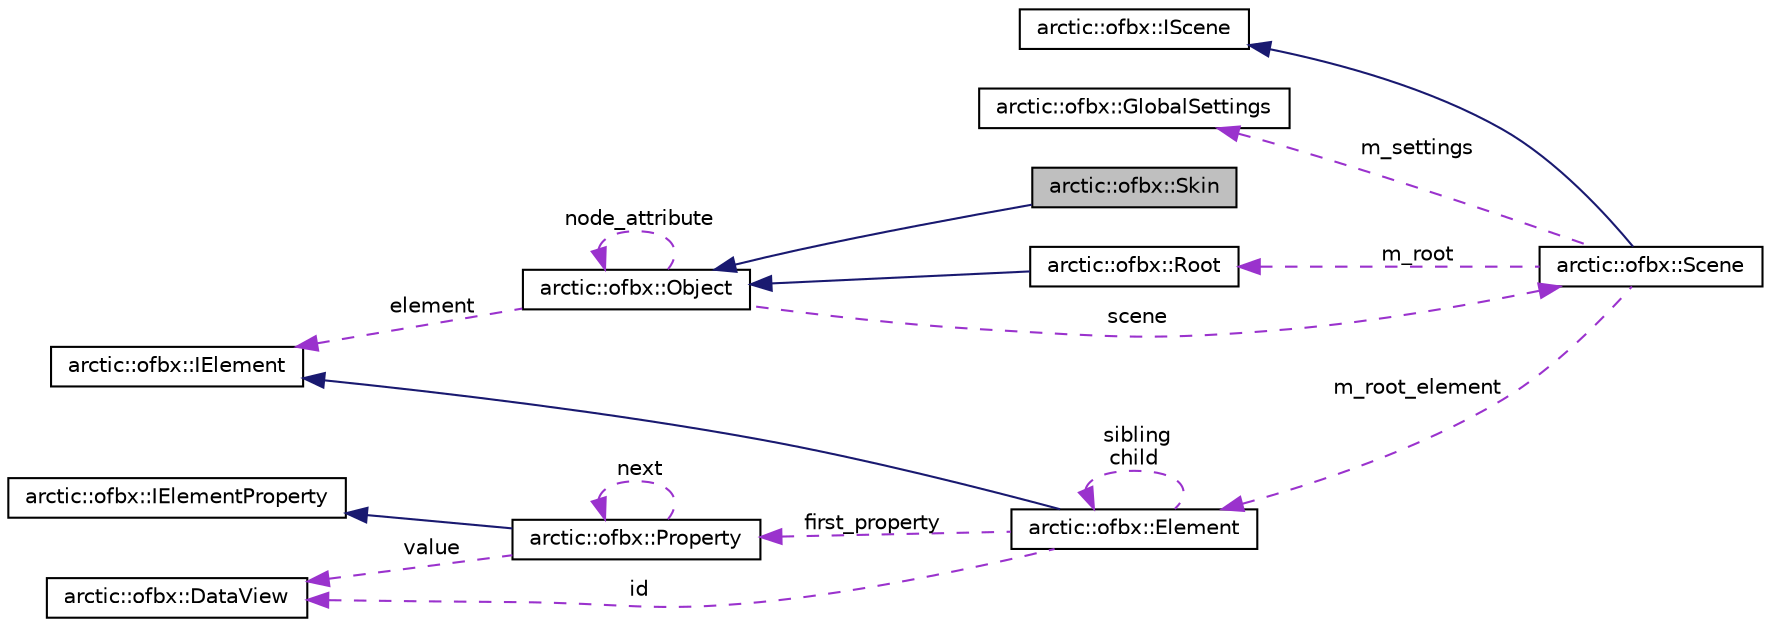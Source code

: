 digraph "arctic::ofbx::Skin"
{
 // LATEX_PDF_SIZE
  edge [fontname="Helvetica",fontsize="10",labelfontname="Helvetica",labelfontsize="10"];
  node [fontname="Helvetica",fontsize="10",shape=record];
  rankdir="LR";
  Node3 [label="arctic::ofbx::Skin",height=0.2,width=0.4,color="black", fillcolor="grey75", style="filled", fontcolor="black",tooltip=" "];
  Node4 -> Node3 [dir="back",color="midnightblue",fontsize="10",style="solid",fontname="Helvetica"];
  Node4 [label="arctic::ofbx::Object",height=0.2,width=0.4,color="black", fillcolor="white", style="filled",URL="$structarctic_1_1ofbx_1_1_object.html",tooltip=" "];
  Node5 -> Node4 [dir="back",color="darkorchid3",fontsize="10",style="dashed",label=" scene" ,fontname="Helvetica"];
  Node5 [label="arctic::ofbx::Scene",height=0.2,width=0.4,color="black", fillcolor="white", style="filled",URL="$structarctic_1_1ofbx_1_1_scene.html",tooltip=" "];
  Node6 -> Node5 [dir="back",color="midnightblue",fontsize="10",style="solid",fontname="Helvetica"];
  Node6 [label="arctic::ofbx::IScene",height=0.2,width=0.4,color="black", fillcolor="white", style="filled",URL="$structarctic_1_1ofbx_1_1_i_scene.html",tooltip=" "];
  Node7 -> Node5 [dir="back",color="darkorchid3",fontsize="10",style="dashed",label=" m_root" ,fontname="Helvetica"];
  Node7 [label="arctic::ofbx::Root",height=0.2,width=0.4,color="black", fillcolor="white", style="filled",URL="$structarctic_1_1ofbx_1_1_root.html",tooltip=" "];
  Node4 -> Node7 [dir="back",color="midnightblue",fontsize="10",style="solid",fontname="Helvetica"];
  Node8 -> Node5 [dir="back",color="darkorchid3",fontsize="10",style="dashed",label=" m_settings" ,fontname="Helvetica"];
  Node8 [label="arctic::ofbx::GlobalSettings",height=0.2,width=0.4,color="black", fillcolor="white", style="filled",URL="$structarctic_1_1ofbx_1_1_global_settings.html",tooltip=" "];
  Node9 -> Node5 [dir="back",color="darkorchid3",fontsize="10",style="dashed",label=" m_root_element" ,fontname="Helvetica"];
  Node9 [label="arctic::ofbx::Element",height=0.2,width=0.4,color="black", fillcolor="white", style="filled",URL="$structarctic_1_1ofbx_1_1_element.html",tooltip=" "];
  Node10 -> Node9 [dir="back",color="midnightblue",fontsize="10",style="solid",fontname="Helvetica"];
  Node10 [label="arctic::ofbx::IElement",height=0.2,width=0.4,color="black", fillcolor="white", style="filled",URL="$structarctic_1_1ofbx_1_1_i_element.html",tooltip=" "];
  Node11 -> Node9 [dir="back",color="darkorchid3",fontsize="10",style="dashed",label=" first_property" ,fontname="Helvetica"];
  Node11 [label="arctic::ofbx::Property",height=0.2,width=0.4,color="black", fillcolor="white", style="filled",URL="$structarctic_1_1ofbx_1_1_property.html",tooltip=" "];
  Node12 -> Node11 [dir="back",color="midnightblue",fontsize="10",style="solid",fontname="Helvetica"];
  Node12 [label="arctic::ofbx::IElementProperty",height=0.2,width=0.4,color="black", fillcolor="white", style="filled",URL="$structarctic_1_1ofbx_1_1_i_element_property.html",tooltip=" "];
  Node11 -> Node11 [dir="back",color="darkorchid3",fontsize="10",style="dashed",label=" next" ,fontname="Helvetica"];
  Node13 -> Node11 [dir="back",color="darkorchid3",fontsize="10",style="dashed",label=" value" ,fontname="Helvetica"];
  Node13 [label="arctic::ofbx::DataView",height=0.2,width=0.4,color="black", fillcolor="white", style="filled",URL="$structarctic_1_1ofbx_1_1_data_view.html",tooltip=" "];
  Node9 -> Node9 [dir="back",color="darkorchid3",fontsize="10",style="dashed",label=" sibling\nchild" ,fontname="Helvetica"];
  Node13 -> Node9 [dir="back",color="darkorchid3",fontsize="10",style="dashed",label=" id" ,fontname="Helvetica"];
  Node4 -> Node4 [dir="back",color="darkorchid3",fontsize="10",style="dashed",label=" node_attribute" ,fontname="Helvetica"];
  Node10 -> Node4 [dir="back",color="darkorchid3",fontsize="10",style="dashed",label=" element" ,fontname="Helvetica"];
}
